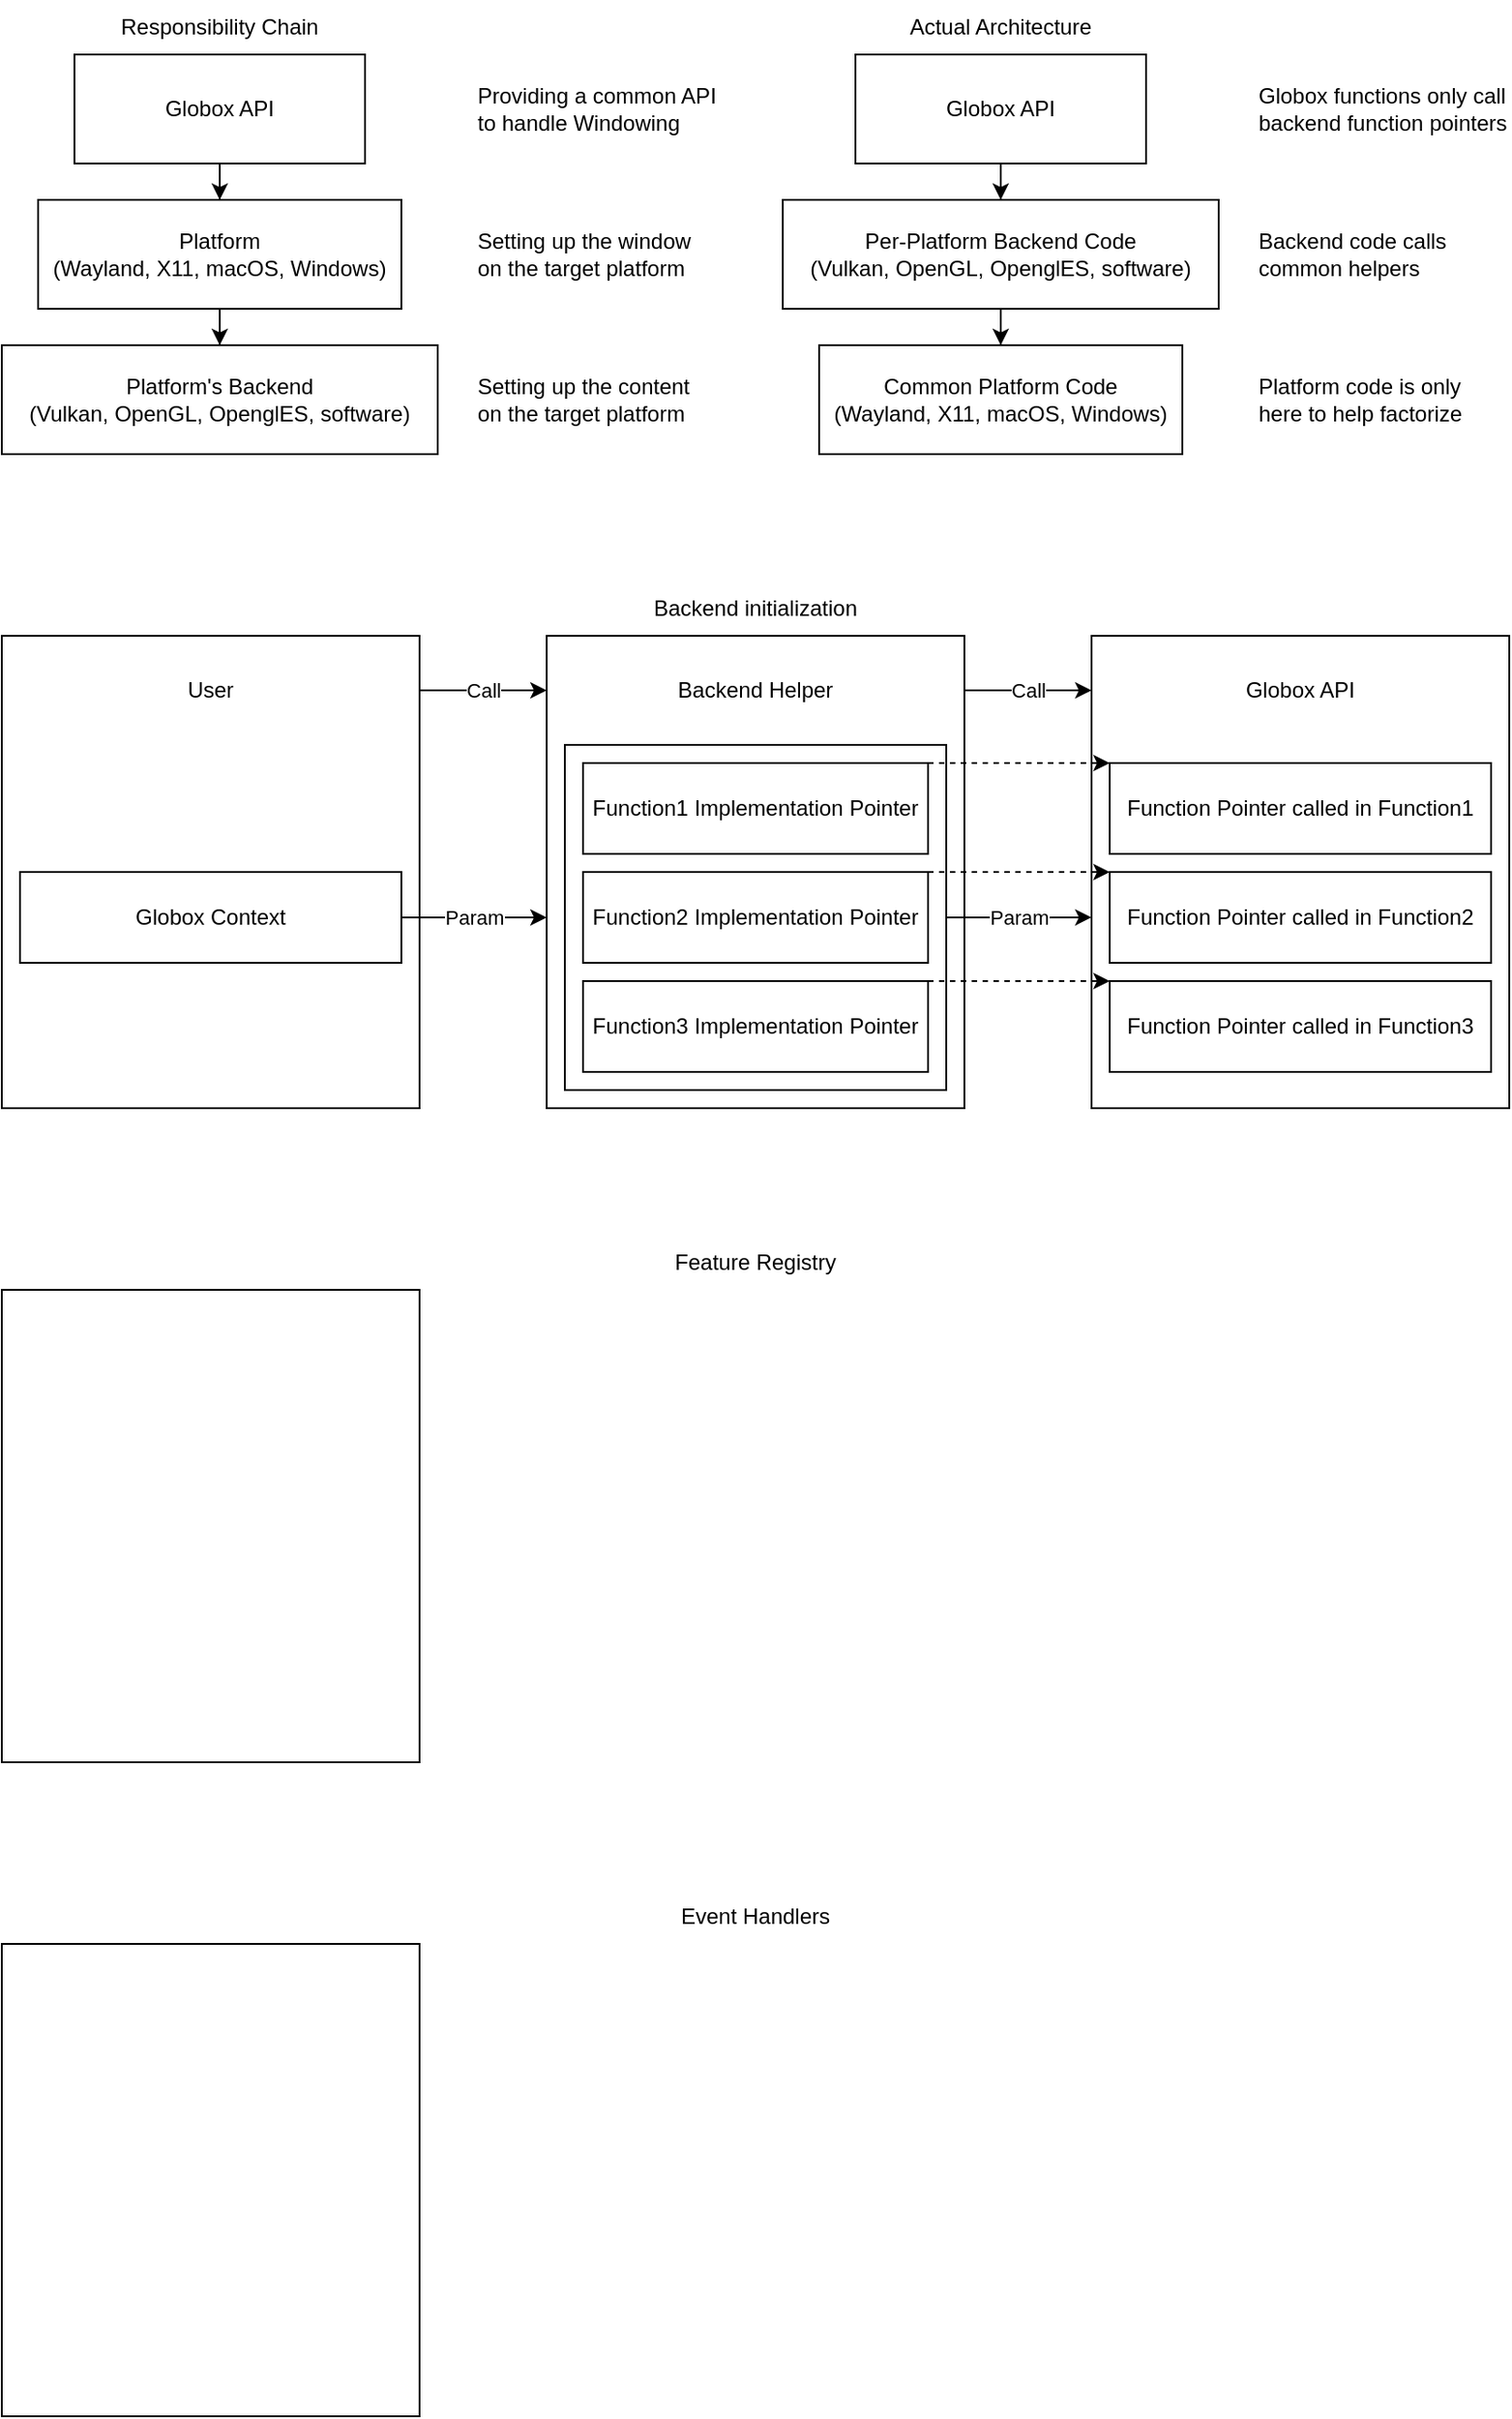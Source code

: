 <mxfile version="20.0.4" type="device"><diagram id="q395PleBGJEE1dHYPSkm" name="Page-1"><mxGraphModel dx="2844" dy="1690" grid="1" gridSize="10" guides="1" tooltips="1" connect="1" arrows="1" fold="1" page="1" pageScale="1" pageWidth="850" pageHeight="1100" math="0" shadow="0"><root><mxCell id="0"/><mxCell id="1" parent="0"/><mxCell id="Ep6FRqUDfhVy1RujFqvS-13" value="" style="rounded=0;whiteSpace=wrap;html=1;" vertex="1" parent="1"><mxGeometry x="310" y="360" width="230" height="260" as="geometry"/></mxCell><mxCell id="Ep6FRqUDfhVy1RujFqvS-33" value="Param" style="edgeStyle=orthogonalEdgeStyle;rounded=0;orthogonalLoop=1;jettySize=auto;html=1;entryX=0;entryY=0.596;entryDx=0;entryDy=0;entryPerimeter=0;" edge="1" parent="1" source="Ep6FRqUDfhVy1RujFqvS-31" target="Ep6FRqUDfhVy1RujFqvS-12"><mxGeometry relative="1" as="geometry"><Array as="points"/></mxGeometry></mxCell><mxCell id="Ep6FRqUDfhVy1RujFqvS-31" value="" style="rounded=0;whiteSpace=wrap;html=1;" vertex="1" parent="1"><mxGeometry x="320" y="420" width="210" height="190" as="geometry"/></mxCell><mxCell id="Ep6FRqUDfhVy1RujFqvS-12" value="" style="rounded=0;whiteSpace=wrap;html=1;" vertex="1" parent="1"><mxGeometry x="610" y="360" width="230" height="260" as="geometry"/></mxCell><mxCell id="Ep6FRqUDfhVy1RujFqvS-30" value="&lt;div&gt;Call&lt;/div&gt;" style="edgeStyle=orthogonalEdgeStyle;rounded=0;orthogonalLoop=1;jettySize=auto;html=1;" edge="1" parent="1" target="Ep6FRqUDfhVy1RujFqvS-12"><mxGeometry relative="1" as="geometry"><mxPoint x="540" y="390" as="sourcePoint"/><Array as="points"><mxPoint x="540" y="390"/></Array></mxGeometry></mxCell><mxCell id="Wh6roSkXp979IWMYwvBI-26" style="edgeStyle=orthogonalEdgeStyle;rounded=0;orthogonalLoop=1;jettySize=auto;html=1;" parent="1" source="Wh6roSkXp979IWMYwvBI-1" target="Wh6roSkXp979IWMYwvBI-2" edge="1"><mxGeometry relative="1" as="geometry"/></mxCell><mxCell id="Wh6roSkXp979IWMYwvBI-1" value="&lt;div&gt;Platform&lt;/div&gt;&lt;div&gt;(Wayland, X11, macOS, Windows)&lt;/div&gt;" style="rounded=0;whiteSpace=wrap;html=1;" parent="1" vertex="1"><mxGeometry x="30" y="120" width="200" height="60" as="geometry"/></mxCell><mxCell id="Wh6roSkXp979IWMYwvBI-2" value="&lt;div&gt;Platform's Backend&lt;/div&gt;&lt;div&gt;(Vulkan, OpenGL, OpenglES, software)&lt;/div&gt;" style="rounded=0;whiteSpace=wrap;html=1;" parent="1" vertex="1"><mxGeometry x="10" y="200" width="240" height="60" as="geometry"/></mxCell><mxCell id="Wh6roSkXp979IWMYwvBI-25" style="edgeStyle=orthogonalEdgeStyle;rounded=0;orthogonalLoop=1;jettySize=auto;html=1;" parent="1" source="Wh6roSkXp979IWMYwvBI-3" target="Wh6roSkXp979IWMYwvBI-1" edge="1"><mxGeometry relative="1" as="geometry"/></mxCell><mxCell id="Wh6roSkXp979IWMYwvBI-3" value="&lt;div&gt;Globox API&lt;/div&gt;" style="rounded=0;whiteSpace=wrap;html=1;" parent="1" vertex="1"><mxGeometry x="50" y="40" width="160" height="60" as="geometry"/></mxCell><mxCell id="Wh6roSkXp979IWMYwvBI-4" value="Responsibility Chain" style="text;html=1;strokeColor=none;fillColor=none;align=center;verticalAlign=middle;whiteSpace=wrap;rounded=0;" parent="1" vertex="1"><mxGeometry x="10" y="10" width="240" height="30" as="geometry"/></mxCell><mxCell id="Wh6roSkXp979IWMYwvBI-5" value="Providing a common API to handle Windowing" style="text;html=1;strokeColor=none;fillColor=none;align=left;verticalAlign=middle;whiteSpace=wrap;rounded=0;" parent="1" vertex="1"><mxGeometry x="270" y="50" width="140" height="40" as="geometry"/></mxCell><mxCell id="Wh6roSkXp979IWMYwvBI-6" value="Setting up the window on the target platform" style="text;html=1;strokeColor=none;fillColor=none;align=left;verticalAlign=middle;whiteSpace=wrap;rounded=0;" parent="1" vertex="1"><mxGeometry x="270" y="130" width="130" height="40" as="geometry"/></mxCell><mxCell id="Wh6roSkXp979IWMYwvBI-7" value="Setting up the content on the target platform" style="text;html=1;strokeColor=none;fillColor=none;align=left;verticalAlign=middle;whiteSpace=wrap;rounded=0;" parent="1" vertex="1"><mxGeometry x="270" y="210" width="130" height="40" as="geometry"/></mxCell><mxCell id="Wh6roSkXp979IWMYwvBI-18" value="&lt;div&gt;Common Platform Code&lt;br&gt;&lt;/div&gt;&lt;div&gt;(Wayland, X11, macOS, Windows)&lt;/div&gt;" style="rounded=0;whiteSpace=wrap;html=1;" parent="1" vertex="1"><mxGeometry x="460" y="200" width="200" height="60" as="geometry"/></mxCell><mxCell id="Wh6roSkXp979IWMYwvBI-28" style="edgeStyle=orthogonalEdgeStyle;rounded=0;orthogonalLoop=1;jettySize=auto;html=1;" parent="1" source="Wh6roSkXp979IWMYwvBI-19" target="Wh6roSkXp979IWMYwvBI-18" edge="1"><mxGeometry relative="1" as="geometry"/></mxCell><mxCell id="Wh6roSkXp979IWMYwvBI-19" value="&lt;div&gt;Per-Platform Backend Code&lt;br&gt;&lt;/div&gt;&lt;div&gt;(Vulkan, OpenGL, OpenglES, software)&lt;/div&gt;" style="rounded=0;whiteSpace=wrap;html=1;" parent="1" vertex="1"><mxGeometry x="440" y="120" width="240" height="60" as="geometry"/></mxCell><mxCell id="Wh6roSkXp979IWMYwvBI-27" style="edgeStyle=orthogonalEdgeStyle;rounded=0;orthogonalLoop=1;jettySize=auto;html=1;" parent="1" source="Wh6roSkXp979IWMYwvBI-20" target="Wh6roSkXp979IWMYwvBI-19" edge="1"><mxGeometry relative="1" as="geometry"/></mxCell><mxCell id="Wh6roSkXp979IWMYwvBI-20" value="&lt;div&gt;Globox API&lt;/div&gt;" style="rounded=0;whiteSpace=wrap;html=1;" parent="1" vertex="1"><mxGeometry x="480" y="40" width="160" height="60" as="geometry"/></mxCell><mxCell id="Wh6roSkXp979IWMYwvBI-21" value="&lt;div&gt;Actual Architecture&lt;/div&gt;" style="text;html=1;strokeColor=none;fillColor=none;align=center;verticalAlign=middle;whiteSpace=wrap;rounded=0;" parent="1" vertex="1"><mxGeometry x="440" y="10" width="240" height="30" as="geometry"/></mxCell><mxCell id="Wh6roSkXp979IWMYwvBI-22" value="Globox functions only call backend function pointers" style="text;html=1;strokeColor=none;fillColor=none;align=left;verticalAlign=middle;whiteSpace=wrap;rounded=0;" parent="1" vertex="1"><mxGeometry x="700" y="50" width="140" height="40" as="geometry"/></mxCell><mxCell id="Wh6roSkXp979IWMYwvBI-23" value="Backend code calls common helpers" style="text;html=1;strokeColor=none;fillColor=none;align=left;verticalAlign=middle;whiteSpace=wrap;rounded=0;" parent="1" vertex="1"><mxGeometry x="700" y="130" width="130" height="40" as="geometry"/></mxCell><mxCell id="Wh6roSkXp979IWMYwvBI-24" value="&lt;div&gt;Platform code is only here to help factorize&lt;/div&gt;" style="text;html=1;strokeColor=none;fillColor=none;align=left;verticalAlign=middle;whiteSpace=wrap;rounded=0;" parent="1" vertex="1"><mxGeometry x="700" y="210" width="130" height="40" as="geometry"/></mxCell><mxCell id="Ep6FRqUDfhVy1RujFqvS-20" value="Call" style="edgeStyle=orthogonalEdgeStyle;rounded=0;orthogonalLoop=1;jettySize=auto;html=1;" edge="1" parent="1" source="Ep6FRqUDfhVy1RujFqvS-5"><mxGeometry relative="1" as="geometry"><mxPoint x="310" y="390" as="targetPoint"/><Array as="points"><mxPoint x="310" y="390"/></Array></mxGeometry></mxCell><mxCell id="Ep6FRqUDfhVy1RujFqvS-5" value="" style="rounded=0;whiteSpace=wrap;html=1;" vertex="1" parent="1"><mxGeometry x="10" y="360" width="230" height="260" as="geometry"/></mxCell><mxCell id="Ep6FRqUDfhVy1RujFqvS-34" style="edgeStyle=orthogonalEdgeStyle;rounded=0;orthogonalLoop=1;jettySize=auto;html=1;dashed=1;" edge="1" parent="1" source="Ep6FRqUDfhVy1RujFqvS-2" target="Ep6FRqUDfhVy1RujFqvS-14"><mxGeometry relative="1" as="geometry"><Array as="points"><mxPoint x="570" y="430"/><mxPoint x="570" y="430"/></Array></mxGeometry></mxCell><mxCell id="Ep6FRqUDfhVy1RujFqvS-2" value="Function1 Implementation Pointer" style="rounded=0;whiteSpace=wrap;html=1;" vertex="1" parent="1"><mxGeometry x="330" y="430" width="190" height="50" as="geometry"/></mxCell><mxCell id="Ep6FRqUDfhVy1RujFqvS-35" style="edgeStyle=orthogonalEdgeStyle;rounded=0;orthogonalLoop=1;jettySize=auto;html=1;exitX=1;exitY=0;exitDx=0;exitDy=0;entryX=0;entryY=0;entryDx=0;entryDy=0;dashed=1;" edge="1" parent="1" source="Ep6FRqUDfhVy1RujFqvS-3" target="Ep6FRqUDfhVy1RujFqvS-15"><mxGeometry relative="1" as="geometry"><Array as="points"><mxPoint x="570" y="490"/><mxPoint x="570" y="490"/></Array></mxGeometry></mxCell><mxCell id="Ep6FRqUDfhVy1RujFqvS-3" value="Function2 Implementation Pointer" style="rounded=0;whiteSpace=wrap;html=1;" vertex="1" parent="1"><mxGeometry x="330" y="490" width="190" height="50" as="geometry"/></mxCell><mxCell id="Ep6FRqUDfhVy1RujFqvS-36" style="edgeStyle=orthogonalEdgeStyle;rounded=0;orthogonalLoop=1;jettySize=auto;html=1;exitX=1;exitY=0;exitDx=0;exitDy=0;entryX=0;entryY=0;entryDx=0;entryDy=0;dashed=1;" edge="1" parent="1" source="Ep6FRqUDfhVy1RujFqvS-10" target="Ep6FRqUDfhVy1RujFqvS-16"><mxGeometry relative="1" as="geometry"><Array as="points"><mxPoint x="550" y="550"/><mxPoint x="550" y="550"/></Array></mxGeometry></mxCell><mxCell id="Ep6FRqUDfhVy1RujFqvS-10" value="Function3 Implementation Pointer" style="rounded=0;whiteSpace=wrap;html=1;" vertex="1" parent="1"><mxGeometry x="330" y="550" width="190" height="50" as="geometry"/></mxCell><mxCell id="Ep6FRqUDfhVy1RujFqvS-14" value="Function Pointer called in Function1" style="rounded=0;whiteSpace=wrap;html=1;" vertex="1" parent="1"><mxGeometry x="620" y="430" width="210" height="50" as="geometry"/></mxCell><mxCell id="Ep6FRqUDfhVy1RujFqvS-15" value="Function Pointer called in Function2" style="rounded=0;whiteSpace=wrap;html=1;" vertex="1" parent="1"><mxGeometry x="620" y="490" width="210" height="50" as="geometry"/></mxCell><mxCell id="Ep6FRqUDfhVy1RujFqvS-16" value="Function Pointer called in Function3" style="rounded=0;whiteSpace=wrap;html=1;" vertex="1" parent="1"><mxGeometry x="620" y="550" width="210" height="50" as="geometry"/></mxCell><mxCell id="Ep6FRqUDfhVy1RujFqvS-17" value="User" style="text;html=1;strokeColor=none;fillColor=none;align=center;verticalAlign=middle;whiteSpace=wrap;rounded=0;" vertex="1" parent="1"><mxGeometry x="20" y="370" width="210" height="40" as="geometry"/></mxCell><mxCell id="Ep6FRqUDfhVy1RujFqvS-18" value="Backend Helper" style="text;html=1;strokeColor=none;fillColor=none;align=center;verticalAlign=middle;whiteSpace=wrap;rounded=0;" vertex="1" parent="1"><mxGeometry x="320" y="370" width="210" height="40" as="geometry"/></mxCell><mxCell id="Ep6FRqUDfhVy1RujFqvS-19" value="Globox API" style="text;html=1;strokeColor=none;fillColor=none;align=center;verticalAlign=middle;whiteSpace=wrap;rounded=0;" vertex="1" parent="1"><mxGeometry x="620" y="370" width="210" height="40" as="geometry"/></mxCell><mxCell id="Ep6FRqUDfhVy1RujFqvS-25" value="Backend initialization" style="text;html=1;strokeColor=none;fillColor=none;align=center;verticalAlign=middle;whiteSpace=wrap;rounded=0;" vertex="1" parent="1"><mxGeometry x="10" y="330" width="830" height="30" as="geometry"/></mxCell><mxCell id="Ep6FRqUDfhVy1RujFqvS-28" value="Param" style="edgeStyle=orthogonalEdgeStyle;rounded=0;orthogonalLoop=1;jettySize=auto;html=1;" edge="1" parent="1" source="Ep6FRqUDfhVy1RujFqvS-26"><mxGeometry relative="1" as="geometry"><mxPoint x="310" y="515" as="targetPoint"/><Array as="points"><mxPoint x="310" y="515"/></Array></mxGeometry></mxCell><mxCell id="Ep6FRqUDfhVy1RujFqvS-26" value="Globox Context" style="rounded=0;whiteSpace=wrap;html=1;" vertex="1" parent="1"><mxGeometry x="20" y="490" width="210" height="50" as="geometry"/></mxCell><mxCell id="Ep6FRqUDfhVy1RujFqvS-37" value="Feature Registry" style="text;html=1;strokeColor=none;fillColor=none;align=center;verticalAlign=middle;whiteSpace=wrap;rounded=0;" vertex="1" parent="1"><mxGeometry x="10" y="690" width="830" height="30" as="geometry"/></mxCell><mxCell id="Ep6FRqUDfhVy1RujFqvS-38" value="" style="rounded=0;whiteSpace=wrap;html=1;" vertex="1" parent="1"><mxGeometry x="10" y="720" width="230" height="260" as="geometry"/></mxCell><mxCell id="Ep6FRqUDfhVy1RujFqvS-39" value="Event Handlers" style="text;html=1;strokeColor=none;fillColor=none;align=center;verticalAlign=middle;whiteSpace=wrap;rounded=0;" vertex="1" parent="1"><mxGeometry x="10" y="1050" width="830" height="30" as="geometry"/></mxCell><mxCell id="Ep6FRqUDfhVy1RujFqvS-40" value="" style="rounded=0;whiteSpace=wrap;html=1;" vertex="1" parent="1"><mxGeometry x="10" y="1080" width="230" height="260" as="geometry"/></mxCell></root></mxGraphModel></diagram></mxfile>
